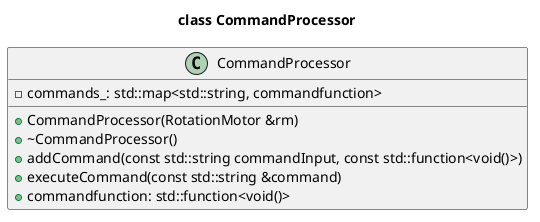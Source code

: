 @startuml
title class CommandProcessor

class CommandProcessor{

 +CommandProcessor(RotationMotor &rm)
 +~CommandProcessor()
 +addCommand(const std::string commandInput, const std::function<void()>) 
 +executeCommand(const std::string &command)
 +commandfunction: std::function<void()>
 -commands_: std::map<std::string, commandfunction>
}
@enduml